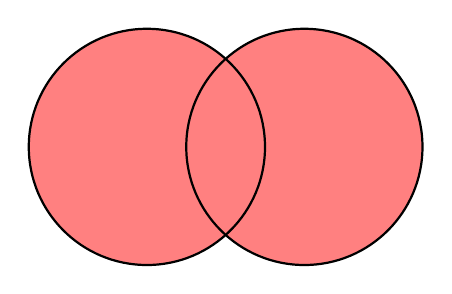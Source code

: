 
\begin{tikzpicture}
\def\circleA{(0,0) circle (1.5cm)}
\def\circleB{(0:2cm) circle (1.5cm)}
    \begin{scope}
	    \clip \circleA;
	\fill[red!50] \circleA;
	\end{scope}
	\begin{scope}
		\clip \circleB;
		\fill[red!50] \circleB;
%		\clip \circleA;
%		\fill[orange!50] \circleB;
		\end{scope}
	\draw[thick] \circleA;
	\draw[thick] \circleB;
\end{tikzpicture}